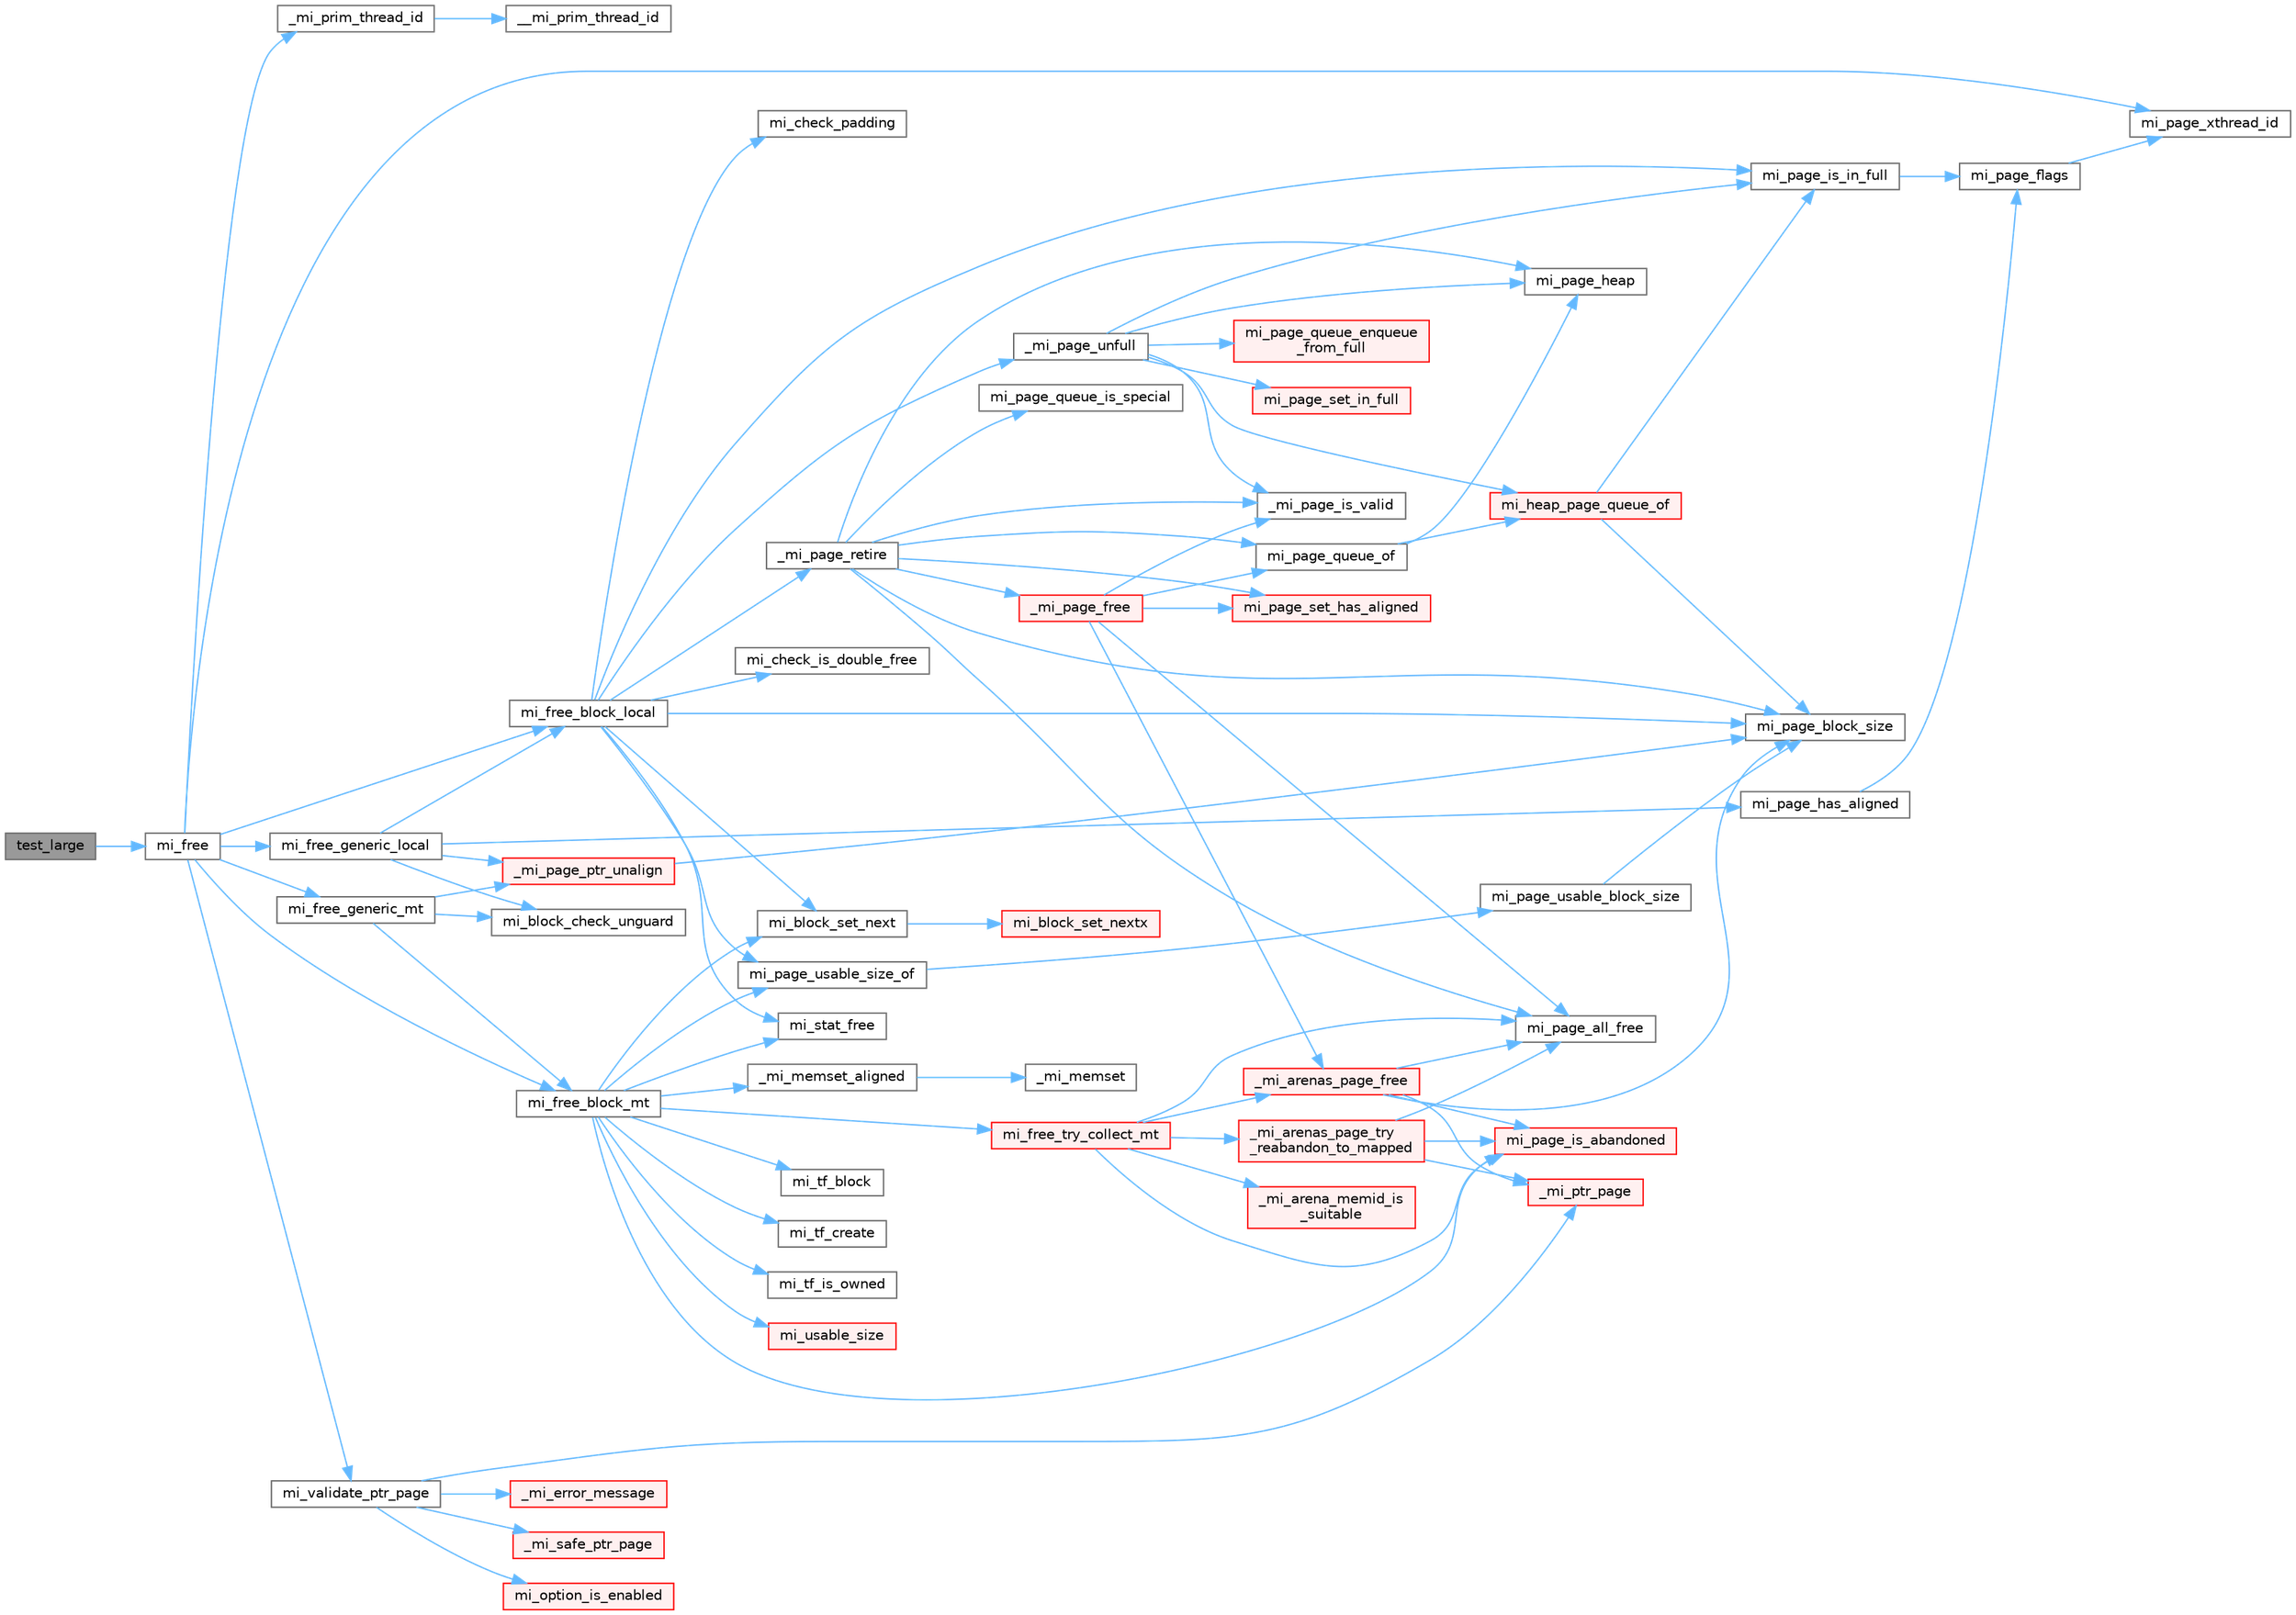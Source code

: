 digraph "test_large"
{
 // LATEX_PDF_SIZE
  bgcolor="transparent";
  edge [fontname=Helvetica,fontsize=10,labelfontname=Helvetica,labelfontsize=10];
  node [fontname=Helvetica,fontsize=10,shape=box,height=0.2,width=0.4];
  rankdir="LR";
  Node1 [id="Node000001",label="test_large",height=0.2,width=0.4,color="gray40", fillcolor="grey60", style="filled", fontcolor="black",tooltip=" "];
  Node1 -> Node2 [id="edge1_Node000001_Node000002",color="steelblue1",style="solid",tooltip=" "];
  Node2 [id="Node000002",label="mi_free",height=0.2,width=0.4,color="grey40", fillcolor="white", style="filled",URL="$group__malloc.html#gaf2c7b89c327d1f60f59e68b9ea644d95",tooltip=" "];
  Node2 -> Node3 [id="edge2_Node000002_Node000003",color="steelblue1",style="solid",tooltip=" "];
  Node3 [id="Node000003",label="_mi_prim_thread_id",height=0.2,width=0.4,color="grey40", fillcolor="white", style="filled",URL="$prim_8h.html#a3875c92cbb791d0a7c69bc1fd2df6804",tooltip=" "];
  Node3 -> Node4 [id="edge3_Node000003_Node000004",color="steelblue1",style="solid",tooltip=" "];
  Node4 [id="Node000004",label="__mi_prim_thread_id",height=0.2,width=0.4,color="grey40", fillcolor="white", style="filled",URL="$prim_8h.html#a42ea20cb0253ec21dff5f6770927df20",tooltip=" "];
  Node2 -> Node5 [id="edge4_Node000002_Node000005",color="steelblue1",style="solid",tooltip=" "];
  Node5 [id="Node000005",label="mi_free_block_local",height=0.2,width=0.4,color="grey40", fillcolor="white", style="filled",URL="$free_8c.html#a4ea336aeb08fb4786186f6087a751d3c",tooltip=" "];
  Node5 -> Node6 [id="edge5_Node000005_Node000006",color="steelblue1",style="solid",tooltip=" "];
  Node6 [id="Node000006",label="_mi_page_retire",height=0.2,width=0.4,color="grey40", fillcolor="white", style="filled",URL="$page_8c.html#a54b1e58a3b88604ea8dc4d9220f4c32c",tooltip=" "];
  Node6 -> Node7 [id="edge6_Node000006_Node000007",color="steelblue1",style="solid",tooltip=" "];
  Node7 [id="Node000007",label="_mi_page_free",height=0.2,width=0.4,color="red", fillcolor="#FFF0F0", style="filled",URL="$page_8c.html#a1c5c78a8becee842d5b9444a2ee67a3b",tooltip=" "];
  Node7 -> Node138 [id="edge7_Node000007_Node000138",color="steelblue1",style="solid",tooltip=" "];
  Node138 [id="Node000138",label="_mi_arenas_page_free",height=0.2,width=0.4,color="red", fillcolor="#FFF0F0", style="filled",URL="$arena_8c.html#a5c704481ee56f6588f680987f4359d45",tooltip=" "];
  Node138 -> Node217 [id="edge8_Node000138_Node000217",color="steelblue1",style="solid",tooltip=" "];
  Node217 [id="Node000217",label="_mi_ptr_page",height=0.2,width=0.4,color="red", fillcolor="#FFF0F0", style="filled",URL="$_e_a_s_t_l_2packages_2mimalloc_2include_2mimalloc_2internal_8h.html#acd84a462a2045538d19ecc56e6cc29f6",tooltip=" "];
  Node138 -> Node224 [id="edge9_Node000138_Node000224",color="steelblue1",style="solid",tooltip=" "];
  Node224 [id="Node000224",label="mi_page_all_free",height=0.2,width=0.4,color="grey40", fillcolor="white", style="filled",URL="$_e_a_s_t_l_2packages_2mimalloc_2include_2mimalloc_2internal_8h.html#adfd6d23350810ca36986ffbc5459c93d",tooltip=" "];
  Node138 -> Node181 [id="edge10_Node000138_Node000181",color="steelblue1",style="solid",tooltip=" "];
  Node181 [id="Node000181",label="mi_page_block_size",height=0.2,width=0.4,color="grey40", fillcolor="white", style="filled",URL="$_e_a_s_t_l_2packages_2mimalloc_2include_2mimalloc_2internal_8h.html#a6134893990c1f09da2b40092ceecc780",tooltip=" "];
  Node138 -> Node228 [id="edge11_Node000138_Node000228",color="steelblue1",style="solid",tooltip=" "];
  Node228 [id="Node000228",label="mi_page_is_abandoned",height=0.2,width=0.4,color="red", fillcolor="#FFF0F0", style="filled",URL="$_e_a_s_t_l_2packages_2mimalloc_2include_2mimalloc_2internal_8h.html#aa75f964d916bd58a37861b88491c51fb",tooltip=" "];
  Node7 -> Node234 [id="edge12_Node000007_Node000234",color="steelblue1",style="solid",tooltip=" "];
  Node234 [id="Node000234",label="_mi_page_is_valid",height=0.2,width=0.4,color="grey40", fillcolor="white", style="filled",URL="$_e_a_s_t_l_2packages_2mimalloc_2include_2mimalloc_2internal_8h.html#af1d572618734511626662f9f7befb8e9",tooltip=" "];
  Node7 -> Node224 [id="edge13_Node000007_Node000224",color="steelblue1",style="solid",tooltip=" "];
  Node7 -> Node240 [id="edge14_Node000007_Node000240",color="steelblue1",style="solid",tooltip=" "];
  Node240 [id="Node000240",label="mi_page_queue_of",height=0.2,width=0.4,color="grey40", fillcolor="white", style="filled",URL="$page-queue_8c.html#a59942bb22e34833289b85a5c70d81f97",tooltip=" "];
  Node240 -> Node241 [id="edge15_Node000240_Node000241",color="steelblue1",style="solid",tooltip=" "];
  Node241 [id="Node000241",label="mi_heap_page_queue_of",height=0.2,width=0.4,color="red", fillcolor="#FFF0F0", style="filled",URL="$page-queue_8c.html#aa50524f852ac833fcf366b583c9ebfaa",tooltip=" "];
  Node241 -> Node181 [id="edge16_Node000241_Node000181",color="steelblue1",style="solid",tooltip=" "];
  Node241 -> Node238 [id="edge17_Node000241_Node000238",color="steelblue1",style="solid",tooltip=" "];
  Node238 [id="Node000238",label="mi_page_is_in_full",height=0.2,width=0.4,color="grey40", fillcolor="white", style="filled",URL="$_e_a_s_t_l_2packages_2mimalloc_2include_2mimalloc_2internal_8h.html#a250f4d0710309fb1cff782cd06644842",tooltip=" "];
  Node238 -> Node239 [id="edge18_Node000238_Node000239",color="steelblue1",style="solid",tooltip=" "];
  Node239 [id="Node000239",label="mi_page_flags",height=0.2,width=0.4,color="grey40", fillcolor="white", style="filled",URL="$_e_a_s_t_l_2packages_2mimalloc_2include_2mimalloc_2internal_8h.html#a3d26e50ecf7ae2045d2a6dc69c3c30c8",tooltip=" "];
  Node239 -> Node230 [id="edge19_Node000239_Node000230",color="steelblue1",style="solid",tooltip=" "];
  Node230 [id="Node000230",label="mi_page_xthread_id",height=0.2,width=0.4,color="grey40", fillcolor="white", style="filled",URL="$_e_a_s_t_l_2packages_2mimalloc_2include_2mimalloc_2internal_8h.html#af15a53be4fb9aa00af3c25632b1b1dac",tooltip=" "];
  Node240 -> Node244 [id="edge20_Node000240_Node000244",color="steelblue1",style="solid",tooltip=" "];
  Node244 [id="Node000244",label="mi_page_heap",height=0.2,width=0.4,color="grey40", fillcolor="white", style="filled",URL="$_e_a_s_t_l_2packages_2mimalloc_2include_2mimalloc_2internal_8h.html#a35ba87308ac94f73791017e50d3ab4c7",tooltip=" "];
  Node7 -> Node249 [id="edge21_Node000007_Node000249",color="steelblue1",style="solid",tooltip=" "];
  Node249 [id="Node000249",label="mi_page_set_has_aligned",height=0.2,width=0.4,color="red", fillcolor="#FFF0F0", style="filled",URL="$_e_a_s_t_l_2packages_2mimalloc_2include_2mimalloc_2internal_8h.html#a41000a967469e2e727f5f8670c8d37e1",tooltip=" "];
  Node6 -> Node234 [id="edge22_Node000006_Node000234",color="steelblue1",style="solid",tooltip=" "];
  Node6 -> Node224 [id="edge23_Node000006_Node000224",color="steelblue1",style="solid",tooltip=" "];
  Node6 -> Node181 [id="edge24_Node000006_Node000181",color="steelblue1",style="solid",tooltip=" "];
  Node6 -> Node244 [id="edge25_Node000006_Node000244",color="steelblue1",style="solid",tooltip=" "];
  Node6 -> Node251 [id="edge26_Node000006_Node000251",color="steelblue1",style="solid",tooltip=" "];
  Node251 [id="Node000251",label="mi_page_queue_is_special",height=0.2,width=0.4,color="grey40", fillcolor="white", style="filled",URL="$page-queue_8c.html#aef6c208d531125d2a6d63e94020b8b89",tooltip=" "];
  Node6 -> Node240 [id="edge27_Node000006_Node000240",color="steelblue1",style="solid",tooltip=" "];
  Node6 -> Node249 [id="edge28_Node000006_Node000249",color="steelblue1",style="solid",tooltip=" "];
  Node5 -> Node252 [id="edge29_Node000005_Node000252",color="steelblue1",style="solid",tooltip=" "];
  Node252 [id="Node000252",label="_mi_page_unfull",height=0.2,width=0.4,color="grey40", fillcolor="white", style="filled",URL="$page_8c.html#a56fb2dd5b89d7848f041fc2f9ad189a0",tooltip=" "];
  Node252 -> Node234 [id="edge30_Node000252_Node000234",color="steelblue1",style="solid",tooltip=" "];
  Node252 -> Node241 [id="edge31_Node000252_Node000241",color="steelblue1",style="solid",tooltip=" "];
  Node252 -> Node244 [id="edge32_Node000252_Node000244",color="steelblue1",style="solid",tooltip=" "];
  Node252 -> Node238 [id="edge33_Node000252_Node000238",color="steelblue1",style="solid",tooltip=" "];
  Node252 -> Node253 [id="edge34_Node000252_Node000253",color="steelblue1",style="solid",tooltip=" "];
  Node253 [id="Node000253",label="mi_page_queue_enqueue\l_from_full",height=0.2,width=0.4,color="red", fillcolor="#FFF0F0", style="filled",URL="$page-queue_8c.html#aa4057c2fc6d8f9e1d6bb30ebbc3123aa",tooltip=" "];
  Node252 -> Node247 [id="edge35_Node000252_Node000247",color="steelblue1",style="solid",tooltip=" "];
  Node247 [id="Node000247",label="mi_page_set_in_full",height=0.2,width=0.4,color="red", fillcolor="#FFF0F0", style="filled",URL="$_e_a_s_t_l_2packages_2mimalloc_2include_2mimalloc_2internal_8h.html#a4b587eab21fd150918b1c57244c17d27",tooltip=" "];
  Node5 -> Node255 [id="edge36_Node000005_Node000255",color="steelblue1",style="solid",tooltip=" "];
  Node255 [id="Node000255",label="mi_block_set_next",height=0.2,width=0.4,color="grey40", fillcolor="white", style="filled",URL="$_e_a_s_t_l_2packages_2mimalloc_2include_2mimalloc_2internal_8h.html#ac7b440a922454c163ed1139aac9b946d",tooltip=" "];
  Node255 -> Node256 [id="edge37_Node000255_Node000256",color="steelblue1",style="solid",tooltip=" "];
  Node256 [id="Node000256",label="mi_block_set_nextx",height=0.2,width=0.4,color="red", fillcolor="#FFF0F0", style="filled",URL="$_e_a_s_t_l_2packages_2mimalloc_2include_2mimalloc_2internal_8h.html#af5fbdb6f591a95ed806576e4edd908d3",tooltip=" "];
  Node5 -> Node259 [id="edge38_Node000005_Node000259",color="steelblue1",style="solid",tooltip=" "];
  Node259 [id="Node000259",label="mi_check_is_double_free",height=0.2,width=0.4,color="grey40", fillcolor="white", style="filled",URL="$free_8c.html#ad23f1572e5f6b82c4c59a43fb9f0595d",tooltip=" "];
  Node5 -> Node260 [id="edge39_Node000005_Node000260",color="steelblue1",style="solid",tooltip=" "];
  Node260 [id="Node000260",label="mi_check_padding",height=0.2,width=0.4,color="grey40", fillcolor="white", style="filled",URL="$free_8c.html#a607d73b1962b5676b5fb0a58d0eda6d8",tooltip=" "];
  Node5 -> Node181 [id="edge40_Node000005_Node000181",color="steelblue1",style="solid",tooltip=" "];
  Node5 -> Node238 [id="edge41_Node000005_Node000238",color="steelblue1",style="solid",tooltip=" "];
  Node5 -> Node261 [id="edge42_Node000005_Node000261",color="steelblue1",style="solid",tooltip=" "];
  Node261 [id="Node000261",label="mi_page_usable_size_of",height=0.2,width=0.4,color="grey40", fillcolor="white", style="filled",URL="$free_8c.html#a26335e66b160c5319806a2e33f7b70e7",tooltip=" "];
  Node261 -> Node262 [id="edge43_Node000261_Node000262",color="steelblue1",style="solid",tooltip=" "];
  Node262 [id="Node000262",label="mi_page_usable_block_size",height=0.2,width=0.4,color="grey40", fillcolor="white", style="filled",URL="$_e_a_s_t_l_2packages_2mimalloc_2include_2mimalloc_2internal_8h.html#a432abca03d059a7d40d8d39617afc8f7",tooltip=" "];
  Node262 -> Node181 [id="edge44_Node000262_Node000181",color="steelblue1",style="solid",tooltip=" "];
  Node5 -> Node263 [id="edge45_Node000005_Node000263",color="steelblue1",style="solid",tooltip=" "];
  Node263 [id="Node000263",label="mi_stat_free",height=0.2,width=0.4,color="grey40", fillcolor="white", style="filled",URL="$free_8c.html#a559045bfe8e993e8ee3e7aef40cf1e35",tooltip=" "];
  Node2 -> Node264 [id="edge46_Node000002_Node000264",color="steelblue1",style="solid",tooltip=" "];
  Node264 [id="Node000264",label="mi_free_block_mt",height=0.2,width=0.4,color="grey40", fillcolor="white", style="filled",URL="$free_8c.html#af5ffcf95b8bfc34e499ae3b203e72475",tooltip=" "];
  Node264 -> Node144 [id="edge47_Node000264_Node000144",color="steelblue1",style="solid",tooltip=" "];
  Node144 [id="Node000144",label="_mi_memset_aligned",height=0.2,width=0.4,color="grey40", fillcolor="white", style="filled",URL="$_e_a_s_t_l_2packages_2mimalloc_2include_2mimalloc_2internal_8h.html#a770dbf90c89e7e7761f2f99c0fc28115",tooltip=" "];
  Node144 -> Node145 [id="edge48_Node000144_Node000145",color="steelblue1",style="solid",tooltip=" "];
  Node145 [id="Node000145",label="_mi_memset",height=0.2,width=0.4,color="grey40", fillcolor="white", style="filled",URL="$_e_a_s_t_l_2packages_2mimalloc_2include_2mimalloc_2internal_8h.html#ae042f084f894809035813d45e3c43561",tooltip=" "];
  Node264 -> Node255 [id="edge49_Node000264_Node000255",color="steelblue1",style="solid",tooltip=" "];
  Node264 -> Node265 [id="edge50_Node000264_Node000265",color="steelblue1",style="solid",tooltip=" "];
  Node265 [id="Node000265",label="mi_free_try_collect_mt",height=0.2,width=0.4,color="red", fillcolor="#FFF0F0", style="filled",URL="$free_8c.html#a95d8dc8cc63abfde145fac55e9353d24",tooltip=" "];
  Node265 -> Node266 [id="edge51_Node000265_Node000266",color="steelblue1",style="solid",tooltip=" "];
  Node266 [id="Node000266",label="_mi_arena_memid_is\l_suitable",height=0.2,width=0.4,color="red", fillcolor="#FFF0F0", style="filled",URL="$arena_8c.html#a02890f29b2a92bc3631bfe0fb3e350bd",tooltip=" "];
  Node265 -> Node138 [id="edge52_Node000265_Node000138",color="steelblue1",style="solid",tooltip=" "];
  Node265 -> Node268 [id="edge53_Node000265_Node000268",color="steelblue1",style="solid",tooltip=" "];
  Node268 [id="Node000268",label="_mi_arenas_page_try\l_reabandon_to_mapped",height=0.2,width=0.4,color="red", fillcolor="#FFF0F0", style="filled",URL="$arena_8c.html#a93bed98ce573509432555994540a3313",tooltip=" "];
  Node268 -> Node217 [id="edge54_Node000268_Node000217",color="steelblue1",style="solid",tooltip=" "];
  Node268 -> Node224 [id="edge55_Node000268_Node000224",color="steelblue1",style="solid",tooltip=" "];
  Node268 -> Node228 [id="edge56_Node000268_Node000228",color="steelblue1",style="solid",tooltip=" "];
  Node265 -> Node224 [id="edge57_Node000265_Node000224",color="steelblue1",style="solid",tooltip=" "];
  Node265 -> Node228 [id="edge58_Node000265_Node000228",color="steelblue1",style="solid",tooltip=" "];
  Node264 -> Node228 [id="edge59_Node000264_Node000228",color="steelblue1",style="solid",tooltip=" "];
  Node264 -> Node261 [id="edge60_Node000264_Node000261",color="steelblue1",style="solid",tooltip=" "];
  Node264 -> Node263 [id="edge61_Node000264_Node000263",color="steelblue1",style="solid",tooltip=" "];
  Node264 -> Node313 [id="edge62_Node000264_Node000313",color="steelblue1",style="solid",tooltip=" "];
  Node313 [id="Node000313",label="mi_tf_block",height=0.2,width=0.4,color="grey40", fillcolor="white", style="filled",URL="$_e_a_s_t_l_2packages_2mimalloc_2include_2mimalloc_2internal_8h.html#a68f9b45db9fe19930366d0e473bdf791",tooltip=" "];
  Node264 -> Node314 [id="edge63_Node000264_Node000314",color="steelblue1",style="solid",tooltip=" "];
  Node314 [id="Node000314",label="mi_tf_create",height=0.2,width=0.4,color="grey40", fillcolor="white", style="filled",URL="$_e_a_s_t_l_2packages_2mimalloc_2include_2mimalloc_2internal_8h.html#ae5ecd5e45278bd147fbe6720cba0f323",tooltip=" "];
  Node264 -> Node233 [id="edge64_Node000264_Node000233",color="steelblue1",style="solid",tooltip=" "];
  Node233 [id="Node000233",label="mi_tf_is_owned",height=0.2,width=0.4,color="grey40", fillcolor="white", style="filled",URL="$_e_a_s_t_l_2packages_2mimalloc_2include_2mimalloc_2internal_8h.html#aa501cc20d36064923e3d70c4a08879c4",tooltip=" "];
  Node264 -> Node326 [id="edge65_Node000264_Node000326",color="steelblue1",style="solid",tooltip=" "];
  Node326 [id="Node000326",label="mi_usable_size",height=0.2,width=0.4,color="red", fillcolor="#FFF0F0", style="filled",URL="$free_8c.html#ad4efa3dd9163181d18af0361e45dac86",tooltip=" "];
  Node2 -> Node335 [id="edge66_Node000002_Node000335",color="steelblue1",style="solid",tooltip=" "];
  Node335 [id="Node000335",label="mi_free_generic_local",height=0.2,width=0.4,color="grey40", fillcolor="white", style="filled",URL="$free_8c.html#a2e61936ec89160d051a72f0d1f95424f",tooltip=" "];
  Node335 -> Node330 [id="edge67_Node000335_Node000330",color="steelblue1",style="solid",tooltip=" "];
  Node330 [id="Node000330",label="_mi_page_ptr_unalign",height=0.2,width=0.4,color="red", fillcolor="#FFF0F0", style="filled",URL="$free_8c.html#a02c896f799e571b628b2d7747ca9f771",tooltip=" "];
  Node330 -> Node181 [id="edge68_Node000330_Node000181",color="steelblue1",style="solid",tooltip=" "];
  Node335 -> Node336 [id="edge69_Node000335_Node000336",color="steelblue1",style="solid",tooltip=" "];
  Node336 [id="Node000336",label="mi_block_check_unguard",height=0.2,width=0.4,color="grey40", fillcolor="white", style="filled",URL="$free_8c.html#a9faffbac5f73a12ca8d2567027a1c43a",tooltip=" "];
  Node335 -> Node5 [id="edge70_Node000335_Node000005",color="steelblue1",style="solid",tooltip=" "];
  Node335 -> Node328 [id="edge71_Node000335_Node000328",color="steelblue1",style="solid",tooltip=" "];
  Node328 [id="Node000328",label="mi_page_has_aligned",height=0.2,width=0.4,color="grey40", fillcolor="white", style="filled",URL="$_e_a_s_t_l_2packages_2mimalloc_2include_2mimalloc_2internal_8h.html#ae0b5641b1e2fabf59c84685e08520852",tooltip=" "];
  Node328 -> Node239 [id="edge72_Node000328_Node000239",color="steelblue1",style="solid",tooltip=" "];
  Node2 -> Node337 [id="edge73_Node000002_Node000337",color="steelblue1",style="solid",tooltip=" "];
  Node337 [id="Node000337",label="mi_free_generic_mt",height=0.2,width=0.4,color="grey40", fillcolor="white", style="filled",URL="$free_8c.html#acc3316883c1cf74f78cb41e5d1b46ced",tooltip=" "];
  Node337 -> Node330 [id="edge74_Node000337_Node000330",color="steelblue1",style="solid",tooltip=" "];
  Node337 -> Node336 [id="edge75_Node000337_Node000336",color="steelblue1",style="solid",tooltip=" "];
  Node337 -> Node264 [id="edge76_Node000337_Node000264",color="steelblue1",style="solid",tooltip=" "];
  Node2 -> Node230 [id="edge77_Node000002_Node000230",color="steelblue1",style="solid",tooltip=" "];
  Node2 -> Node334 [id="edge78_Node000002_Node000334",color="steelblue1",style="solid",tooltip=" "];
  Node334 [id="Node000334",label="mi_validate_ptr_page",height=0.2,width=0.4,color="grey40", fillcolor="white", style="filled",URL="$free_8c.html#a3c325fa47ff6342dca1b913607844b93",tooltip=" "];
  Node334 -> Node140 [id="edge79_Node000334_Node000140",color="steelblue1",style="solid",tooltip=" "];
  Node140 [id="Node000140",label="_mi_error_message",height=0.2,width=0.4,color="red", fillcolor="#FFF0F0", style="filled",URL="$options_8c.html#a2bebc073bcaac71658e57bb260c2e426",tooltip=" "];
  Node334 -> Node217 [id="edge80_Node000334_Node000217",color="steelblue1",style="solid",tooltip=" "];
  Node334 -> Node221 [id="edge81_Node000334_Node000221",color="steelblue1",style="solid",tooltip=" "];
  Node221 [id="Node000221",label="_mi_safe_ptr_page",height=0.2,width=0.4,color="red", fillcolor="#FFF0F0", style="filled",URL="$page-map_8c.html#aa93d85305e51471aa1951ab818628a63",tooltip=" "];
  Node334 -> Node30 [id="edge82_Node000334_Node000030",color="steelblue1",style="solid",tooltip=" "];
  Node30 [id="Node000030",label="mi_option_is_enabled",height=0.2,width=0.4,color="red", fillcolor="#FFF0F0", style="filled",URL="$group__options.html#ga459ad98f18b3fc9275474807fe0ca188",tooltip=" "];
}
